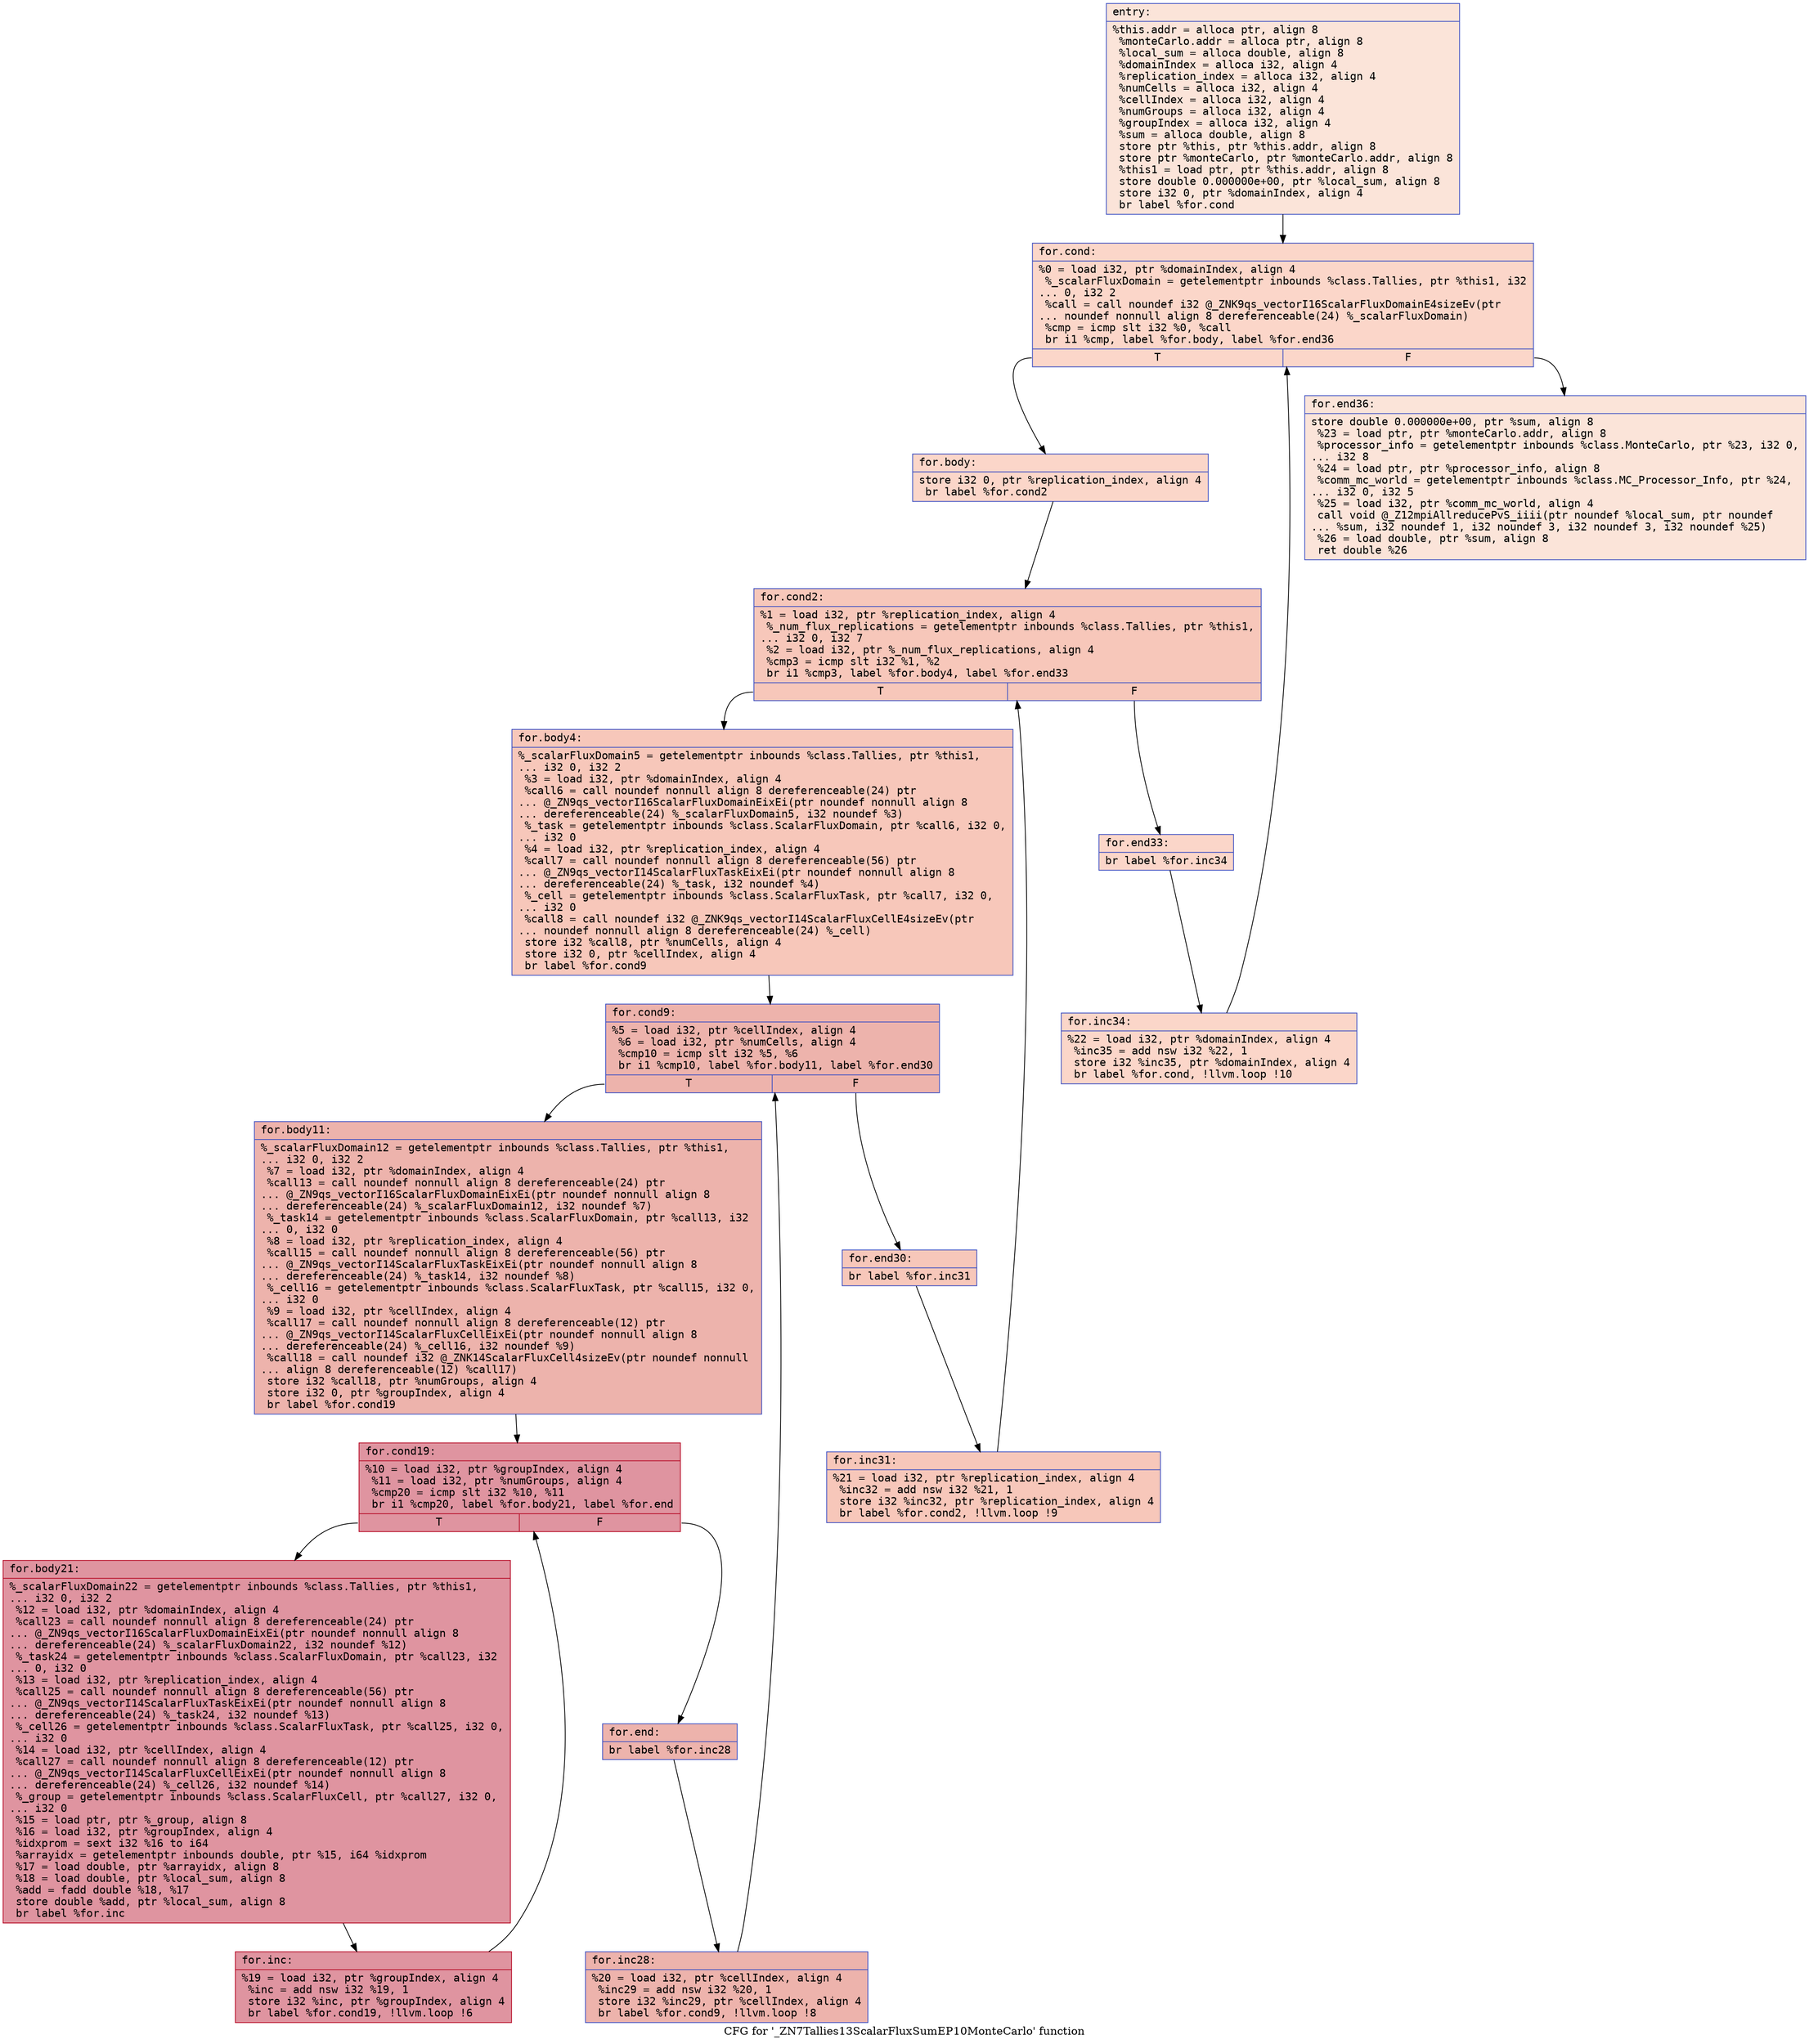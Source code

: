 digraph "CFG for '_ZN7Tallies13ScalarFluxSumEP10MonteCarlo' function" {
	label="CFG for '_ZN7Tallies13ScalarFluxSumEP10MonteCarlo' function";

	Node0x556c3c783370 [shape=record,color="#3d50c3ff", style=filled, fillcolor="#f5c1a970" fontname="Courier",label="{entry:\l|  %this.addr = alloca ptr, align 8\l  %monteCarlo.addr = alloca ptr, align 8\l  %local_sum = alloca double, align 8\l  %domainIndex = alloca i32, align 4\l  %replication_index = alloca i32, align 4\l  %numCells = alloca i32, align 4\l  %cellIndex = alloca i32, align 4\l  %numGroups = alloca i32, align 4\l  %groupIndex = alloca i32, align 4\l  %sum = alloca double, align 8\l  store ptr %this, ptr %this.addr, align 8\l  store ptr %monteCarlo, ptr %monteCarlo.addr, align 8\l  %this1 = load ptr, ptr %this.addr, align 8\l  store double 0.000000e+00, ptr %local_sum, align 8\l  store i32 0, ptr %domainIndex, align 4\l  br label %for.cond\l}"];
	Node0x556c3c783370 -> Node0x556c3c783e40[tooltip="entry -> for.cond\nProbability 100.00%" ];
	Node0x556c3c783e40 [shape=record,color="#3d50c3ff", style=filled, fillcolor="#f6a38570" fontname="Courier",label="{for.cond:\l|  %0 = load i32, ptr %domainIndex, align 4\l  %_scalarFluxDomain = getelementptr inbounds %class.Tallies, ptr %this1, i32\l... 0, i32 2\l  %call = call noundef i32 @_ZNK9qs_vectorI16ScalarFluxDomainE4sizeEv(ptr\l... noundef nonnull align 8 dereferenceable(24) %_scalarFluxDomain)\l  %cmp = icmp slt i32 %0, %call\l  br i1 %cmp, label %for.body, label %for.end36\l|{<s0>T|<s1>F}}"];
	Node0x556c3c783e40:s0 -> Node0x556c3c784230[tooltip="for.cond -> for.body\nProbability 96.88%" ];
	Node0x556c3c783e40:s1 -> Node0x556c3c784280[tooltip="for.cond -> for.end36\nProbability 3.12%" ];
	Node0x556c3c784230 [shape=record,color="#3d50c3ff", style=filled, fillcolor="#f6a38570" fontname="Courier",label="{for.body:\l|  store i32 0, ptr %replication_index, align 4\l  br label %for.cond2\l}"];
	Node0x556c3c784230 -> Node0x556c3c7843a0[tooltip="for.body -> for.cond2\nProbability 100.00%" ];
	Node0x556c3c7843a0 [shape=record,color="#3d50c3ff", style=filled, fillcolor="#ec7f6370" fontname="Courier",label="{for.cond2:\l|  %1 = load i32, ptr %replication_index, align 4\l  %_num_flux_replications = getelementptr inbounds %class.Tallies, ptr %this1,\l... i32 0, i32 7\l  %2 = load i32, ptr %_num_flux_replications, align 4\l  %cmp3 = icmp slt i32 %1, %2\l  br i1 %cmp3, label %for.body4, label %for.end33\l|{<s0>T|<s1>F}}"];
	Node0x556c3c7843a0:s0 -> Node0x556c3c7846d0[tooltip="for.cond2 -> for.body4\nProbability 96.88%" ];
	Node0x556c3c7843a0:s1 -> Node0x556c3c784720[tooltip="for.cond2 -> for.end33\nProbability 3.12%" ];
	Node0x556c3c7846d0 [shape=record,color="#3d50c3ff", style=filled, fillcolor="#ec7f6370" fontname="Courier",label="{for.body4:\l|  %_scalarFluxDomain5 = getelementptr inbounds %class.Tallies, ptr %this1,\l... i32 0, i32 2\l  %3 = load i32, ptr %domainIndex, align 4\l  %call6 = call noundef nonnull align 8 dereferenceable(24) ptr\l... @_ZN9qs_vectorI16ScalarFluxDomainEixEi(ptr noundef nonnull align 8\l... dereferenceable(24) %_scalarFluxDomain5, i32 noundef %3)\l  %_task = getelementptr inbounds %class.ScalarFluxDomain, ptr %call6, i32 0,\l... i32 0\l  %4 = load i32, ptr %replication_index, align 4\l  %call7 = call noundef nonnull align 8 dereferenceable(56) ptr\l... @_ZN9qs_vectorI14ScalarFluxTaskEixEi(ptr noundef nonnull align 8\l... dereferenceable(24) %_task, i32 noundef %4)\l  %_cell = getelementptr inbounds %class.ScalarFluxTask, ptr %call7, i32 0,\l... i32 0\l  %call8 = call noundef i32 @_ZNK9qs_vectorI14ScalarFluxCellE4sizeEv(ptr\l... noundef nonnull align 8 dereferenceable(24) %_cell)\l  store i32 %call8, ptr %numCells, align 4\l  store i32 0, ptr %cellIndex, align 4\l  br label %for.cond9\l}"];
	Node0x556c3c7846d0 -> Node0x556c3c7851e0[tooltip="for.body4 -> for.cond9\nProbability 100.00%" ];
	Node0x556c3c7851e0 [shape=record,color="#3d50c3ff", style=filled, fillcolor="#d6524470" fontname="Courier",label="{for.cond9:\l|  %5 = load i32, ptr %cellIndex, align 4\l  %6 = load i32, ptr %numCells, align 4\l  %cmp10 = icmp slt i32 %5, %6\l  br i1 %cmp10, label %for.body11, label %for.end30\l|{<s0>T|<s1>F}}"];
	Node0x556c3c7851e0:s0 -> Node0x556c3c785450[tooltip="for.cond9 -> for.body11\nProbability 96.88%" ];
	Node0x556c3c7851e0:s1 -> Node0x556c3c7854a0[tooltip="for.cond9 -> for.end30\nProbability 3.12%" ];
	Node0x556c3c785450 [shape=record,color="#3d50c3ff", style=filled, fillcolor="#d6524470" fontname="Courier",label="{for.body11:\l|  %_scalarFluxDomain12 = getelementptr inbounds %class.Tallies, ptr %this1,\l... i32 0, i32 2\l  %7 = load i32, ptr %domainIndex, align 4\l  %call13 = call noundef nonnull align 8 dereferenceable(24) ptr\l... @_ZN9qs_vectorI16ScalarFluxDomainEixEi(ptr noundef nonnull align 8\l... dereferenceable(24) %_scalarFluxDomain12, i32 noundef %7)\l  %_task14 = getelementptr inbounds %class.ScalarFluxDomain, ptr %call13, i32\l... 0, i32 0\l  %8 = load i32, ptr %replication_index, align 4\l  %call15 = call noundef nonnull align 8 dereferenceable(56) ptr\l... @_ZN9qs_vectorI14ScalarFluxTaskEixEi(ptr noundef nonnull align 8\l... dereferenceable(24) %_task14, i32 noundef %8)\l  %_cell16 = getelementptr inbounds %class.ScalarFluxTask, ptr %call15, i32 0,\l... i32 0\l  %9 = load i32, ptr %cellIndex, align 4\l  %call17 = call noundef nonnull align 8 dereferenceable(12) ptr\l... @_ZN9qs_vectorI14ScalarFluxCellEixEi(ptr noundef nonnull align 8\l... dereferenceable(24) %_cell16, i32 noundef %9)\l  %call18 = call noundef i32 @_ZNK14ScalarFluxCell4sizeEv(ptr noundef nonnull\l... align 8 dereferenceable(12) %call17)\l  store i32 %call18, ptr %numGroups, align 4\l  store i32 0, ptr %groupIndex, align 4\l  br label %for.cond19\l}"];
	Node0x556c3c785450 -> Node0x556c3c785f90[tooltip="for.body11 -> for.cond19\nProbability 100.00%" ];
	Node0x556c3c785f90 [shape=record,color="#b70d28ff", style=filled, fillcolor="#b70d2870" fontname="Courier",label="{for.cond19:\l|  %10 = load i32, ptr %groupIndex, align 4\l  %11 = load i32, ptr %numGroups, align 4\l  %cmp20 = icmp slt i32 %10, %11\l  br i1 %cmp20, label %for.body21, label %for.end\l|{<s0>T|<s1>F}}"];
	Node0x556c3c785f90:s0 -> Node0x556c3c786200[tooltip="for.cond19 -> for.body21\nProbability 96.88%" ];
	Node0x556c3c785f90:s1 -> Node0x556c3c786250[tooltip="for.cond19 -> for.end\nProbability 3.12%" ];
	Node0x556c3c786200 [shape=record,color="#b70d28ff", style=filled, fillcolor="#b70d2870" fontname="Courier",label="{for.body21:\l|  %_scalarFluxDomain22 = getelementptr inbounds %class.Tallies, ptr %this1,\l... i32 0, i32 2\l  %12 = load i32, ptr %domainIndex, align 4\l  %call23 = call noundef nonnull align 8 dereferenceable(24) ptr\l... @_ZN9qs_vectorI16ScalarFluxDomainEixEi(ptr noundef nonnull align 8\l... dereferenceable(24) %_scalarFluxDomain22, i32 noundef %12)\l  %_task24 = getelementptr inbounds %class.ScalarFluxDomain, ptr %call23, i32\l... 0, i32 0\l  %13 = load i32, ptr %replication_index, align 4\l  %call25 = call noundef nonnull align 8 dereferenceable(56) ptr\l... @_ZN9qs_vectorI14ScalarFluxTaskEixEi(ptr noundef nonnull align 8\l... dereferenceable(24) %_task24, i32 noundef %13)\l  %_cell26 = getelementptr inbounds %class.ScalarFluxTask, ptr %call25, i32 0,\l... i32 0\l  %14 = load i32, ptr %cellIndex, align 4\l  %call27 = call noundef nonnull align 8 dereferenceable(12) ptr\l... @_ZN9qs_vectorI14ScalarFluxCellEixEi(ptr noundef nonnull align 8\l... dereferenceable(24) %_cell26, i32 noundef %14)\l  %_group = getelementptr inbounds %class.ScalarFluxCell, ptr %call27, i32 0,\l... i32 0\l  %15 = load ptr, ptr %_group, align 8\l  %16 = load i32, ptr %groupIndex, align 4\l  %idxprom = sext i32 %16 to i64\l  %arrayidx = getelementptr inbounds double, ptr %15, i64 %idxprom\l  %17 = load double, ptr %arrayidx, align 8\l  %18 = load double, ptr %local_sum, align 8\l  %add = fadd double %18, %17\l  store double %add, ptr %local_sum, align 8\l  br label %for.inc\l}"];
	Node0x556c3c786200 -> Node0x556c3c7873b0[tooltip="for.body21 -> for.inc\nProbability 100.00%" ];
	Node0x556c3c7873b0 [shape=record,color="#b70d28ff", style=filled, fillcolor="#b70d2870" fontname="Courier",label="{for.inc:\l|  %19 = load i32, ptr %groupIndex, align 4\l  %inc = add nsw i32 %19, 1\l  store i32 %inc, ptr %groupIndex, align 4\l  br label %for.cond19, !llvm.loop !6\l}"];
	Node0x556c3c7873b0 -> Node0x556c3c785f90[tooltip="for.inc -> for.cond19\nProbability 100.00%" ];
	Node0x556c3c786250 [shape=record,color="#3d50c3ff", style=filled, fillcolor="#d6524470" fontname="Courier",label="{for.end:\l|  br label %for.inc28\l}"];
	Node0x556c3c786250 -> Node0x556c3c787760[tooltip="for.end -> for.inc28\nProbability 100.00%" ];
	Node0x556c3c787760 [shape=record,color="#3d50c3ff", style=filled, fillcolor="#d6524470" fontname="Courier",label="{for.inc28:\l|  %20 = load i32, ptr %cellIndex, align 4\l  %inc29 = add nsw i32 %20, 1\l  store i32 %inc29, ptr %cellIndex, align 4\l  br label %for.cond9, !llvm.loop !8\l}"];
	Node0x556c3c787760 -> Node0x556c3c7851e0[tooltip="for.inc28 -> for.cond9\nProbability 100.00%" ];
	Node0x556c3c7854a0 [shape=record,color="#3d50c3ff", style=filled, fillcolor="#ec7f6370" fontname="Courier",label="{for.end30:\l|  br label %for.inc31\l}"];
	Node0x556c3c7854a0 -> Node0x556c3c787bb0[tooltip="for.end30 -> for.inc31\nProbability 100.00%" ];
	Node0x556c3c787bb0 [shape=record,color="#3d50c3ff", style=filled, fillcolor="#ec7f6370" fontname="Courier",label="{for.inc31:\l|  %21 = load i32, ptr %replication_index, align 4\l  %inc32 = add nsw i32 %21, 1\l  store i32 %inc32, ptr %replication_index, align 4\l  br label %for.cond2, !llvm.loop !9\l}"];
	Node0x556c3c787bb0 -> Node0x556c3c7843a0[tooltip="for.inc31 -> for.cond2\nProbability 100.00%" ];
	Node0x556c3c784720 [shape=record,color="#3d50c3ff", style=filled, fillcolor="#f6a38570" fontname="Courier",label="{for.end33:\l|  br label %for.inc34\l}"];
	Node0x556c3c784720 -> Node0x556c3c788030[tooltip="for.end33 -> for.inc34\nProbability 100.00%" ];
	Node0x556c3c788030 [shape=record,color="#3d50c3ff", style=filled, fillcolor="#f6a38570" fontname="Courier",label="{for.inc34:\l|  %22 = load i32, ptr %domainIndex, align 4\l  %inc35 = add nsw i32 %22, 1\l  store i32 %inc35, ptr %domainIndex, align 4\l  br label %for.cond, !llvm.loop !10\l}"];
	Node0x556c3c788030 -> Node0x556c3c783e40[tooltip="for.inc34 -> for.cond\nProbability 100.00%" ];
	Node0x556c3c784280 [shape=record,color="#3d50c3ff", style=filled, fillcolor="#f5c1a970" fontname="Courier",label="{for.end36:\l|  store double 0.000000e+00, ptr %sum, align 8\l  %23 = load ptr, ptr %monteCarlo.addr, align 8\l  %processor_info = getelementptr inbounds %class.MonteCarlo, ptr %23, i32 0,\l... i32 8\l  %24 = load ptr, ptr %processor_info, align 8\l  %comm_mc_world = getelementptr inbounds %class.MC_Processor_Info, ptr %24,\l... i32 0, i32 5\l  %25 = load i32, ptr %comm_mc_world, align 4\l  call void @_Z12mpiAllreducePvS_iiii(ptr noundef %local_sum, ptr noundef\l... %sum, i32 noundef 1, i32 noundef 3, i32 noundef 3, i32 noundef %25)\l  %26 = load double, ptr %sum, align 8\l  ret double %26\l}"];
}
